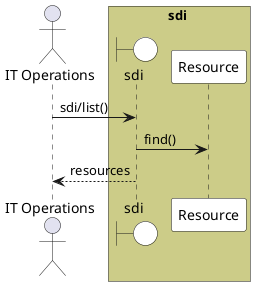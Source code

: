 @startuml
actor "IT Operations"
box sdi #cccc88
    boundary sdi #white
    participant Resource #white
end box
"IT Operations" -> sdi: sdi/list()
sdi -> Resource: find()
sdi --> "IT Operations" : resources
@enduml
